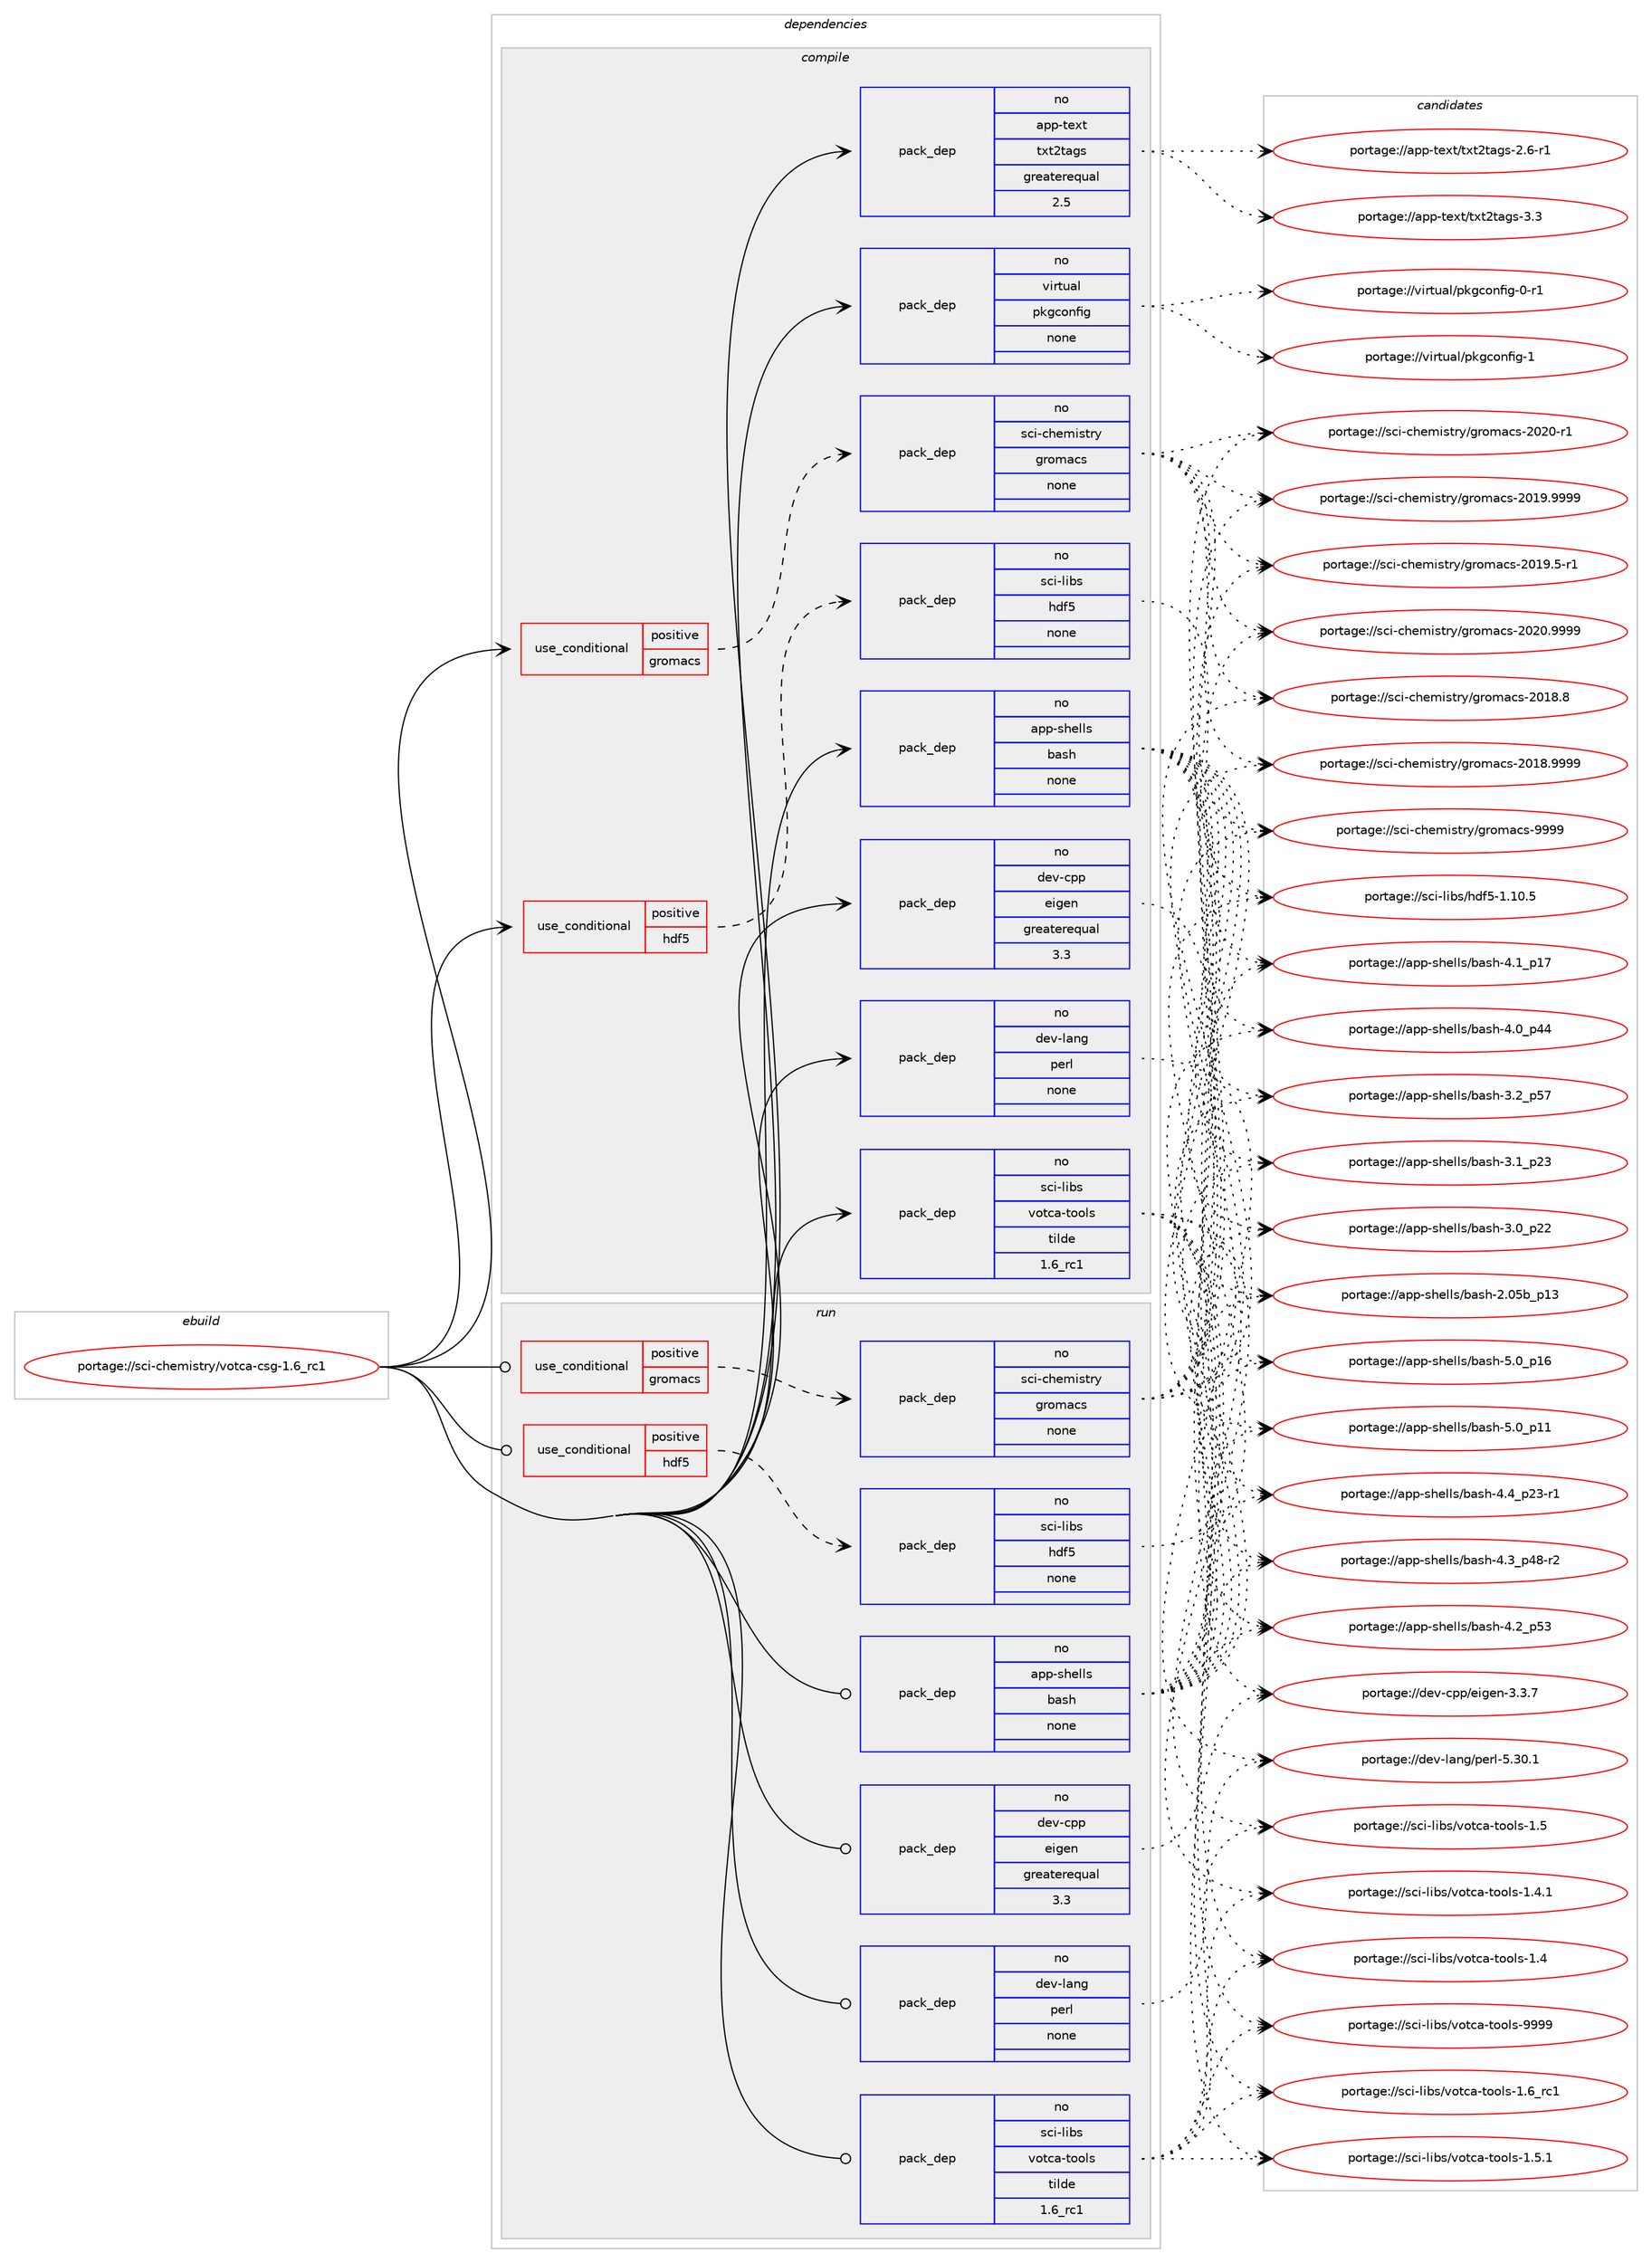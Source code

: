 digraph prolog {

# *************
# Graph options
# *************

newrank=true;
concentrate=true;
compound=true;
graph [rankdir=LR,fontname=Helvetica,fontsize=10,ranksep=1.5];#, ranksep=2.5, nodesep=0.2];
edge  [arrowhead=vee];
node  [fontname=Helvetica,fontsize=10];

# **********
# The ebuild
# **********

subgraph cluster_leftcol {
color=gray;
rank=same;
label=<<i>ebuild</i>>;
id [label="portage://sci-chemistry/votca-csg-1.6_rc1", color=red, width=4, href="../sci-chemistry/votca-csg-1.6_rc1.svg"];
}

# ****************
# The dependencies
# ****************

subgraph cluster_midcol {
color=gray;
label=<<i>dependencies</i>>;
subgraph cluster_compile {
fillcolor="#eeeeee";
style=filled;
label=<<i>compile</i>>;
subgraph cond19309 {
dependency95407 [label=<<TABLE BORDER="0" CELLBORDER="1" CELLSPACING="0" CELLPADDING="4"><TR><TD ROWSPAN="3" CELLPADDING="10">use_conditional</TD></TR><TR><TD>positive</TD></TR><TR><TD>gromacs</TD></TR></TABLE>>, shape=none, color=red];
subgraph pack74478 {
dependency95408 [label=<<TABLE BORDER="0" CELLBORDER="1" CELLSPACING="0" CELLPADDING="4" WIDTH="220"><TR><TD ROWSPAN="6" CELLPADDING="30">pack_dep</TD></TR><TR><TD WIDTH="110">no</TD></TR><TR><TD>sci-chemistry</TD></TR><TR><TD>gromacs</TD></TR><TR><TD>none</TD></TR><TR><TD></TD></TR></TABLE>>, shape=none, color=blue];
}
dependency95407:e -> dependency95408:w [weight=20,style="dashed",arrowhead="vee"];
}
id:e -> dependency95407:w [weight=20,style="solid",arrowhead="vee"];
subgraph cond19310 {
dependency95409 [label=<<TABLE BORDER="0" CELLBORDER="1" CELLSPACING="0" CELLPADDING="4"><TR><TD ROWSPAN="3" CELLPADDING="10">use_conditional</TD></TR><TR><TD>positive</TD></TR><TR><TD>hdf5</TD></TR></TABLE>>, shape=none, color=red];
subgraph pack74479 {
dependency95410 [label=<<TABLE BORDER="0" CELLBORDER="1" CELLSPACING="0" CELLPADDING="4" WIDTH="220"><TR><TD ROWSPAN="6" CELLPADDING="30">pack_dep</TD></TR><TR><TD WIDTH="110">no</TD></TR><TR><TD>sci-libs</TD></TR><TR><TD>hdf5</TD></TR><TR><TD>none</TD></TR><TR><TD></TD></TR></TABLE>>, shape=none, color=blue];
}
dependency95409:e -> dependency95410:w [weight=20,style="dashed",arrowhead="vee"];
}
id:e -> dependency95409:w [weight=20,style="solid",arrowhead="vee"];
subgraph pack74480 {
dependency95411 [label=<<TABLE BORDER="0" CELLBORDER="1" CELLSPACING="0" CELLPADDING="4" WIDTH="220"><TR><TD ROWSPAN="6" CELLPADDING="30">pack_dep</TD></TR><TR><TD WIDTH="110">no</TD></TR><TR><TD>app-shells</TD></TR><TR><TD>bash</TD></TR><TR><TD>none</TD></TR><TR><TD></TD></TR></TABLE>>, shape=none, color=blue];
}
id:e -> dependency95411:w [weight=20,style="solid",arrowhead="vee"];
subgraph pack74481 {
dependency95412 [label=<<TABLE BORDER="0" CELLBORDER="1" CELLSPACING="0" CELLPADDING="4" WIDTH="220"><TR><TD ROWSPAN="6" CELLPADDING="30">pack_dep</TD></TR><TR><TD WIDTH="110">no</TD></TR><TR><TD>app-text</TD></TR><TR><TD>txt2tags</TD></TR><TR><TD>greaterequal</TD></TR><TR><TD>2.5</TD></TR></TABLE>>, shape=none, color=blue];
}
id:e -> dependency95412:w [weight=20,style="solid",arrowhead="vee"];
subgraph pack74482 {
dependency95413 [label=<<TABLE BORDER="0" CELLBORDER="1" CELLSPACING="0" CELLPADDING="4" WIDTH="220"><TR><TD ROWSPAN="6" CELLPADDING="30">pack_dep</TD></TR><TR><TD WIDTH="110">no</TD></TR><TR><TD>dev-cpp</TD></TR><TR><TD>eigen</TD></TR><TR><TD>greaterequal</TD></TR><TR><TD>3.3</TD></TR></TABLE>>, shape=none, color=blue];
}
id:e -> dependency95413:w [weight=20,style="solid",arrowhead="vee"];
subgraph pack74483 {
dependency95414 [label=<<TABLE BORDER="0" CELLBORDER="1" CELLSPACING="0" CELLPADDING="4" WIDTH="220"><TR><TD ROWSPAN="6" CELLPADDING="30">pack_dep</TD></TR><TR><TD WIDTH="110">no</TD></TR><TR><TD>dev-lang</TD></TR><TR><TD>perl</TD></TR><TR><TD>none</TD></TR><TR><TD></TD></TR></TABLE>>, shape=none, color=blue];
}
id:e -> dependency95414:w [weight=20,style="solid",arrowhead="vee"];
subgraph pack74484 {
dependency95415 [label=<<TABLE BORDER="0" CELLBORDER="1" CELLSPACING="0" CELLPADDING="4" WIDTH="220"><TR><TD ROWSPAN="6" CELLPADDING="30">pack_dep</TD></TR><TR><TD WIDTH="110">no</TD></TR><TR><TD>sci-libs</TD></TR><TR><TD>votca-tools</TD></TR><TR><TD>tilde</TD></TR><TR><TD>1.6_rc1</TD></TR></TABLE>>, shape=none, color=blue];
}
id:e -> dependency95415:w [weight=20,style="solid",arrowhead="vee"];
subgraph pack74485 {
dependency95416 [label=<<TABLE BORDER="0" CELLBORDER="1" CELLSPACING="0" CELLPADDING="4" WIDTH="220"><TR><TD ROWSPAN="6" CELLPADDING="30">pack_dep</TD></TR><TR><TD WIDTH="110">no</TD></TR><TR><TD>virtual</TD></TR><TR><TD>pkgconfig</TD></TR><TR><TD>none</TD></TR><TR><TD></TD></TR></TABLE>>, shape=none, color=blue];
}
id:e -> dependency95416:w [weight=20,style="solid",arrowhead="vee"];
}
subgraph cluster_compileandrun {
fillcolor="#eeeeee";
style=filled;
label=<<i>compile and run</i>>;
}
subgraph cluster_run {
fillcolor="#eeeeee";
style=filled;
label=<<i>run</i>>;
subgraph cond19311 {
dependency95417 [label=<<TABLE BORDER="0" CELLBORDER="1" CELLSPACING="0" CELLPADDING="4"><TR><TD ROWSPAN="3" CELLPADDING="10">use_conditional</TD></TR><TR><TD>positive</TD></TR><TR><TD>gromacs</TD></TR></TABLE>>, shape=none, color=red];
subgraph pack74486 {
dependency95418 [label=<<TABLE BORDER="0" CELLBORDER="1" CELLSPACING="0" CELLPADDING="4" WIDTH="220"><TR><TD ROWSPAN="6" CELLPADDING="30">pack_dep</TD></TR><TR><TD WIDTH="110">no</TD></TR><TR><TD>sci-chemistry</TD></TR><TR><TD>gromacs</TD></TR><TR><TD>none</TD></TR><TR><TD></TD></TR></TABLE>>, shape=none, color=blue];
}
dependency95417:e -> dependency95418:w [weight=20,style="dashed",arrowhead="vee"];
}
id:e -> dependency95417:w [weight=20,style="solid",arrowhead="odot"];
subgraph cond19312 {
dependency95419 [label=<<TABLE BORDER="0" CELLBORDER="1" CELLSPACING="0" CELLPADDING="4"><TR><TD ROWSPAN="3" CELLPADDING="10">use_conditional</TD></TR><TR><TD>positive</TD></TR><TR><TD>hdf5</TD></TR></TABLE>>, shape=none, color=red];
subgraph pack74487 {
dependency95420 [label=<<TABLE BORDER="0" CELLBORDER="1" CELLSPACING="0" CELLPADDING="4" WIDTH="220"><TR><TD ROWSPAN="6" CELLPADDING="30">pack_dep</TD></TR><TR><TD WIDTH="110">no</TD></TR><TR><TD>sci-libs</TD></TR><TR><TD>hdf5</TD></TR><TR><TD>none</TD></TR><TR><TD></TD></TR></TABLE>>, shape=none, color=blue];
}
dependency95419:e -> dependency95420:w [weight=20,style="dashed",arrowhead="vee"];
}
id:e -> dependency95419:w [weight=20,style="solid",arrowhead="odot"];
subgraph pack74488 {
dependency95421 [label=<<TABLE BORDER="0" CELLBORDER="1" CELLSPACING="0" CELLPADDING="4" WIDTH="220"><TR><TD ROWSPAN="6" CELLPADDING="30">pack_dep</TD></TR><TR><TD WIDTH="110">no</TD></TR><TR><TD>app-shells</TD></TR><TR><TD>bash</TD></TR><TR><TD>none</TD></TR><TR><TD></TD></TR></TABLE>>, shape=none, color=blue];
}
id:e -> dependency95421:w [weight=20,style="solid",arrowhead="odot"];
subgraph pack74489 {
dependency95422 [label=<<TABLE BORDER="0" CELLBORDER="1" CELLSPACING="0" CELLPADDING="4" WIDTH="220"><TR><TD ROWSPAN="6" CELLPADDING="30">pack_dep</TD></TR><TR><TD WIDTH="110">no</TD></TR><TR><TD>dev-cpp</TD></TR><TR><TD>eigen</TD></TR><TR><TD>greaterequal</TD></TR><TR><TD>3.3</TD></TR></TABLE>>, shape=none, color=blue];
}
id:e -> dependency95422:w [weight=20,style="solid",arrowhead="odot"];
subgraph pack74490 {
dependency95423 [label=<<TABLE BORDER="0" CELLBORDER="1" CELLSPACING="0" CELLPADDING="4" WIDTH="220"><TR><TD ROWSPAN="6" CELLPADDING="30">pack_dep</TD></TR><TR><TD WIDTH="110">no</TD></TR><TR><TD>dev-lang</TD></TR><TR><TD>perl</TD></TR><TR><TD>none</TD></TR><TR><TD></TD></TR></TABLE>>, shape=none, color=blue];
}
id:e -> dependency95423:w [weight=20,style="solid",arrowhead="odot"];
subgraph pack74491 {
dependency95424 [label=<<TABLE BORDER="0" CELLBORDER="1" CELLSPACING="0" CELLPADDING="4" WIDTH="220"><TR><TD ROWSPAN="6" CELLPADDING="30">pack_dep</TD></TR><TR><TD WIDTH="110">no</TD></TR><TR><TD>sci-libs</TD></TR><TR><TD>votca-tools</TD></TR><TR><TD>tilde</TD></TR><TR><TD>1.6_rc1</TD></TR></TABLE>>, shape=none, color=blue];
}
id:e -> dependency95424:w [weight=20,style="solid",arrowhead="odot"];
}
}

# **************
# The candidates
# **************

subgraph cluster_choices {
rank=same;
color=gray;
label=<<i>candidates</i>>;

subgraph choice74478 {
color=black;
nodesep=1;
choice1159910545991041011091051151161141214710311411110997991154557575757 [label="portage://sci-chemistry/gromacs-9999", color=red, width=4,href="../sci-chemistry/gromacs-9999.svg"];
choice11599105459910410110910511511611412147103114111109979911545504850484657575757 [label="portage://sci-chemistry/gromacs-2020.9999", color=red, width=4,href="../sci-chemistry/gromacs-2020.9999.svg"];
choice11599105459910410110910511511611412147103114111109979911545504850484511449 [label="portage://sci-chemistry/gromacs-2020-r1", color=red, width=4,href="../sci-chemistry/gromacs-2020-r1.svg"];
choice11599105459910410110910511511611412147103114111109979911545504849574657575757 [label="portage://sci-chemistry/gromacs-2019.9999", color=red, width=4,href="../sci-chemistry/gromacs-2019.9999.svg"];
choice115991054599104101109105115116114121471031141111099799115455048495746534511449 [label="portage://sci-chemistry/gromacs-2019.5-r1", color=red, width=4,href="../sci-chemistry/gromacs-2019.5-r1.svg"];
choice11599105459910410110910511511611412147103114111109979911545504849564657575757 [label="portage://sci-chemistry/gromacs-2018.9999", color=red, width=4,href="../sci-chemistry/gromacs-2018.9999.svg"];
choice11599105459910410110910511511611412147103114111109979911545504849564656 [label="portage://sci-chemistry/gromacs-2018.8", color=red, width=4,href="../sci-chemistry/gromacs-2018.8.svg"];
dependency95408:e -> choice1159910545991041011091051151161141214710311411110997991154557575757:w [style=dotted,weight="100"];
dependency95408:e -> choice11599105459910410110910511511611412147103114111109979911545504850484657575757:w [style=dotted,weight="100"];
dependency95408:e -> choice11599105459910410110910511511611412147103114111109979911545504850484511449:w [style=dotted,weight="100"];
dependency95408:e -> choice11599105459910410110910511511611412147103114111109979911545504849574657575757:w [style=dotted,weight="100"];
dependency95408:e -> choice115991054599104101109105115116114121471031141111099799115455048495746534511449:w [style=dotted,weight="100"];
dependency95408:e -> choice11599105459910410110910511511611412147103114111109979911545504849564657575757:w [style=dotted,weight="100"];
dependency95408:e -> choice11599105459910410110910511511611412147103114111109979911545504849564656:w [style=dotted,weight="100"];
}
subgraph choice74479 {
color=black;
nodesep=1;
choice115991054510810598115471041001025345494649484653 [label="portage://sci-libs/hdf5-1.10.5", color=red, width=4,href="../sci-libs/hdf5-1.10.5.svg"];
dependency95410:e -> choice115991054510810598115471041001025345494649484653:w [style=dotted,weight="100"];
}
subgraph choice74480 {
color=black;
nodesep=1;
choice971121124511510410110810811547989711510445534648951124954 [label="portage://app-shells/bash-5.0_p16", color=red, width=4,href="../app-shells/bash-5.0_p16.svg"];
choice971121124511510410110810811547989711510445534648951124949 [label="portage://app-shells/bash-5.0_p11", color=red, width=4,href="../app-shells/bash-5.0_p11.svg"];
choice9711211245115104101108108115479897115104455246529511250514511449 [label="portage://app-shells/bash-4.4_p23-r1", color=red, width=4,href="../app-shells/bash-4.4_p23-r1.svg"];
choice9711211245115104101108108115479897115104455246519511252564511450 [label="portage://app-shells/bash-4.3_p48-r2", color=red, width=4,href="../app-shells/bash-4.3_p48-r2.svg"];
choice971121124511510410110810811547989711510445524650951125351 [label="portage://app-shells/bash-4.2_p53", color=red, width=4,href="../app-shells/bash-4.2_p53.svg"];
choice971121124511510410110810811547989711510445524649951124955 [label="portage://app-shells/bash-4.1_p17", color=red, width=4,href="../app-shells/bash-4.1_p17.svg"];
choice971121124511510410110810811547989711510445524648951125252 [label="portage://app-shells/bash-4.0_p44", color=red, width=4,href="../app-shells/bash-4.0_p44.svg"];
choice971121124511510410110810811547989711510445514650951125355 [label="portage://app-shells/bash-3.2_p57", color=red, width=4,href="../app-shells/bash-3.2_p57.svg"];
choice971121124511510410110810811547989711510445514649951125051 [label="portage://app-shells/bash-3.1_p23", color=red, width=4,href="../app-shells/bash-3.1_p23.svg"];
choice971121124511510410110810811547989711510445514648951125050 [label="portage://app-shells/bash-3.0_p22", color=red, width=4,href="../app-shells/bash-3.0_p22.svg"];
choice9711211245115104101108108115479897115104455046485398951124951 [label="portage://app-shells/bash-2.05b_p13", color=red, width=4,href="../app-shells/bash-2.05b_p13.svg"];
dependency95411:e -> choice971121124511510410110810811547989711510445534648951124954:w [style=dotted,weight="100"];
dependency95411:e -> choice971121124511510410110810811547989711510445534648951124949:w [style=dotted,weight="100"];
dependency95411:e -> choice9711211245115104101108108115479897115104455246529511250514511449:w [style=dotted,weight="100"];
dependency95411:e -> choice9711211245115104101108108115479897115104455246519511252564511450:w [style=dotted,weight="100"];
dependency95411:e -> choice971121124511510410110810811547989711510445524650951125351:w [style=dotted,weight="100"];
dependency95411:e -> choice971121124511510410110810811547989711510445524649951124955:w [style=dotted,weight="100"];
dependency95411:e -> choice971121124511510410110810811547989711510445524648951125252:w [style=dotted,weight="100"];
dependency95411:e -> choice971121124511510410110810811547989711510445514650951125355:w [style=dotted,weight="100"];
dependency95411:e -> choice971121124511510410110810811547989711510445514649951125051:w [style=dotted,weight="100"];
dependency95411:e -> choice971121124511510410110810811547989711510445514648951125050:w [style=dotted,weight="100"];
dependency95411:e -> choice9711211245115104101108108115479897115104455046485398951124951:w [style=dotted,weight="100"];
}
subgraph choice74481 {
color=black;
nodesep=1;
choice971121124511610112011647116120116501169710311545514651 [label="portage://app-text/txt2tags-3.3", color=red, width=4,href="../app-text/txt2tags-3.3.svg"];
choice9711211245116101120116471161201165011697103115455046544511449 [label="portage://app-text/txt2tags-2.6-r1", color=red, width=4,href="../app-text/txt2tags-2.6-r1.svg"];
dependency95412:e -> choice971121124511610112011647116120116501169710311545514651:w [style=dotted,weight="100"];
dependency95412:e -> choice9711211245116101120116471161201165011697103115455046544511449:w [style=dotted,weight="100"];
}
subgraph choice74482 {
color=black;
nodesep=1;
choice100101118459911211247101105103101110455146514655 [label="portage://dev-cpp/eigen-3.3.7", color=red, width=4,href="../dev-cpp/eigen-3.3.7.svg"];
dependency95413:e -> choice100101118459911211247101105103101110455146514655:w [style=dotted,weight="100"];
}
subgraph choice74483 {
color=black;
nodesep=1;
choice10010111845108971101034711210111410845534651484649 [label="portage://dev-lang/perl-5.30.1", color=red, width=4,href="../dev-lang/perl-5.30.1.svg"];
dependency95414:e -> choice10010111845108971101034711210111410845534651484649:w [style=dotted,weight="100"];
}
subgraph choice74484 {
color=black;
nodesep=1;
choice115991054510810598115471181111169997451161111111081154557575757 [label="portage://sci-libs/votca-tools-9999", color=red, width=4,href="../sci-libs/votca-tools-9999.svg"];
choice1159910545108105981154711811111699974511611111110811545494654951149949 [label="portage://sci-libs/votca-tools-1.6_rc1", color=red, width=4,href="../sci-libs/votca-tools-1.6_rc1.svg"];
choice11599105451081059811547118111116999745116111111108115454946534649 [label="portage://sci-libs/votca-tools-1.5.1", color=red, width=4,href="../sci-libs/votca-tools-1.5.1.svg"];
choice1159910545108105981154711811111699974511611111110811545494653 [label="portage://sci-libs/votca-tools-1.5", color=red, width=4,href="../sci-libs/votca-tools-1.5.svg"];
choice11599105451081059811547118111116999745116111111108115454946524649 [label="portage://sci-libs/votca-tools-1.4.1", color=red, width=4,href="../sci-libs/votca-tools-1.4.1.svg"];
choice1159910545108105981154711811111699974511611111110811545494652 [label="portage://sci-libs/votca-tools-1.4", color=red, width=4,href="../sci-libs/votca-tools-1.4.svg"];
dependency95415:e -> choice115991054510810598115471181111169997451161111111081154557575757:w [style=dotted,weight="100"];
dependency95415:e -> choice1159910545108105981154711811111699974511611111110811545494654951149949:w [style=dotted,weight="100"];
dependency95415:e -> choice11599105451081059811547118111116999745116111111108115454946534649:w [style=dotted,weight="100"];
dependency95415:e -> choice1159910545108105981154711811111699974511611111110811545494653:w [style=dotted,weight="100"];
dependency95415:e -> choice11599105451081059811547118111116999745116111111108115454946524649:w [style=dotted,weight="100"];
dependency95415:e -> choice1159910545108105981154711811111699974511611111110811545494652:w [style=dotted,weight="100"];
}
subgraph choice74485 {
color=black;
nodesep=1;
choice1181051141161179710847112107103991111101021051034549 [label="portage://virtual/pkgconfig-1", color=red, width=4,href="../virtual/pkgconfig-1.svg"];
choice11810511411611797108471121071039911111010210510345484511449 [label="portage://virtual/pkgconfig-0-r1", color=red, width=4,href="../virtual/pkgconfig-0-r1.svg"];
dependency95416:e -> choice1181051141161179710847112107103991111101021051034549:w [style=dotted,weight="100"];
dependency95416:e -> choice11810511411611797108471121071039911111010210510345484511449:w [style=dotted,weight="100"];
}
subgraph choice74486 {
color=black;
nodesep=1;
choice1159910545991041011091051151161141214710311411110997991154557575757 [label="portage://sci-chemistry/gromacs-9999", color=red, width=4,href="../sci-chemistry/gromacs-9999.svg"];
choice11599105459910410110910511511611412147103114111109979911545504850484657575757 [label="portage://sci-chemistry/gromacs-2020.9999", color=red, width=4,href="../sci-chemistry/gromacs-2020.9999.svg"];
choice11599105459910410110910511511611412147103114111109979911545504850484511449 [label="portage://sci-chemistry/gromacs-2020-r1", color=red, width=4,href="../sci-chemistry/gromacs-2020-r1.svg"];
choice11599105459910410110910511511611412147103114111109979911545504849574657575757 [label="portage://sci-chemistry/gromacs-2019.9999", color=red, width=4,href="../sci-chemistry/gromacs-2019.9999.svg"];
choice115991054599104101109105115116114121471031141111099799115455048495746534511449 [label="portage://sci-chemistry/gromacs-2019.5-r1", color=red, width=4,href="../sci-chemistry/gromacs-2019.5-r1.svg"];
choice11599105459910410110910511511611412147103114111109979911545504849564657575757 [label="portage://sci-chemistry/gromacs-2018.9999", color=red, width=4,href="../sci-chemistry/gromacs-2018.9999.svg"];
choice11599105459910410110910511511611412147103114111109979911545504849564656 [label="portage://sci-chemistry/gromacs-2018.8", color=red, width=4,href="../sci-chemistry/gromacs-2018.8.svg"];
dependency95418:e -> choice1159910545991041011091051151161141214710311411110997991154557575757:w [style=dotted,weight="100"];
dependency95418:e -> choice11599105459910410110910511511611412147103114111109979911545504850484657575757:w [style=dotted,weight="100"];
dependency95418:e -> choice11599105459910410110910511511611412147103114111109979911545504850484511449:w [style=dotted,weight="100"];
dependency95418:e -> choice11599105459910410110910511511611412147103114111109979911545504849574657575757:w [style=dotted,weight="100"];
dependency95418:e -> choice115991054599104101109105115116114121471031141111099799115455048495746534511449:w [style=dotted,weight="100"];
dependency95418:e -> choice11599105459910410110910511511611412147103114111109979911545504849564657575757:w [style=dotted,weight="100"];
dependency95418:e -> choice11599105459910410110910511511611412147103114111109979911545504849564656:w [style=dotted,weight="100"];
}
subgraph choice74487 {
color=black;
nodesep=1;
choice115991054510810598115471041001025345494649484653 [label="portage://sci-libs/hdf5-1.10.5", color=red, width=4,href="../sci-libs/hdf5-1.10.5.svg"];
dependency95420:e -> choice115991054510810598115471041001025345494649484653:w [style=dotted,weight="100"];
}
subgraph choice74488 {
color=black;
nodesep=1;
choice971121124511510410110810811547989711510445534648951124954 [label="portage://app-shells/bash-5.0_p16", color=red, width=4,href="../app-shells/bash-5.0_p16.svg"];
choice971121124511510410110810811547989711510445534648951124949 [label="portage://app-shells/bash-5.0_p11", color=red, width=4,href="../app-shells/bash-5.0_p11.svg"];
choice9711211245115104101108108115479897115104455246529511250514511449 [label="portage://app-shells/bash-4.4_p23-r1", color=red, width=4,href="../app-shells/bash-4.4_p23-r1.svg"];
choice9711211245115104101108108115479897115104455246519511252564511450 [label="portage://app-shells/bash-4.3_p48-r2", color=red, width=4,href="../app-shells/bash-4.3_p48-r2.svg"];
choice971121124511510410110810811547989711510445524650951125351 [label="portage://app-shells/bash-4.2_p53", color=red, width=4,href="../app-shells/bash-4.2_p53.svg"];
choice971121124511510410110810811547989711510445524649951124955 [label="portage://app-shells/bash-4.1_p17", color=red, width=4,href="../app-shells/bash-4.1_p17.svg"];
choice971121124511510410110810811547989711510445524648951125252 [label="portage://app-shells/bash-4.0_p44", color=red, width=4,href="../app-shells/bash-4.0_p44.svg"];
choice971121124511510410110810811547989711510445514650951125355 [label="portage://app-shells/bash-3.2_p57", color=red, width=4,href="../app-shells/bash-3.2_p57.svg"];
choice971121124511510410110810811547989711510445514649951125051 [label="portage://app-shells/bash-3.1_p23", color=red, width=4,href="../app-shells/bash-3.1_p23.svg"];
choice971121124511510410110810811547989711510445514648951125050 [label="portage://app-shells/bash-3.0_p22", color=red, width=4,href="../app-shells/bash-3.0_p22.svg"];
choice9711211245115104101108108115479897115104455046485398951124951 [label="portage://app-shells/bash-2.05b_p13", color=red, width=4,href="../app-shells/bash-2.05b_p13.svg"];
dependency95421:e -> choice971121124511510410110810811547989711510445534648951124954:w [style=dotted,weight="100"];
dependency95421:e -> choice971121124511510410110810811547989711510445534648951124949:w [style=dotted,weight="100"];
dependency95421:e -> choice9711211245115104101108108115479897115104455246529511250514511449:w [style=dotted,weight="100"];
dependency95421:e -> choice9711211245115104101108108115479897115104455246519511252564511450:w [style=dotted,weight="100"];
dependency95421:e -> choice971121124511510410110810811547989711510445524650951125351:w [style=dotted,weight="100"];
dependency95421:e -> choice971121124511510410110810811547989711510445524649951124955:w [style=dotted,weight="100"];
dependency95421:e -> choice971121124511510410110810811547989711510445524648951125252:w [style=dotted,weight="100"];
dependency95421:e -> choice971121124511510410110810811547989711510445514650951125355:w [style=dotted,weight="100"];
dependency95421:e -> choice971121124511510410110810811547989711510445514649951125051:w [style=dotted,weight="100"];
dependency95421:e -> choice971121124511510410110810811547989711510445514648951125050:w [style=dotted,weight="100"];
dependency95421:e -> choice9711211245115104101108108115479897115104455046485398951124951:w [style=dotted,weight="100"];
}
subgraph choice74489 {
color=black;
nodesep=1;
choice100101118459911211247101105103101110455146514655 [label="portage://dev-cpp/eigen-3.3.7", color=red, width=4,href="../dev-cpp/eigen-3.3.7.svg"];
dependency95422:e -> choice100101118459911211247101105103101110455146514655:w [style=dotted,weight="100"];
}
subgraph choice74490 {
color=black;
nodesep=1;
choice10010111845108971101034711210111410845534651484649 [label="portage://dev-lang/perl-5.30.1", color=red, width=4,href="../dev-lang/perl-5.30.1.svg"];
dependency95423:e -> choice10010111845108971101034711210111410845534651484649:w [style=dotted,weight="100"];
}
subgraph choice74491 {
color=black;
nodesep=1;
choice115991054510810598115471181111169997451161111111081154557575757 [label="portage://sci-libs/votca-tools-9999", color=red, width=4,href="../sci-libs/votca-tools-9999.svg"];
choice1159910545108105981154711811111699974511611111110811545494654951149949 [label="portage://sci-libs/votca-tools-1.6_rc1", color=red, width=4,href="../sci-libs/votca-tools-1.6_rc1.svg"];
choice11599105451081059811547118111116999745116111111108115454946534649 [label="portage://sci-libs/votca-tools-1.5.1", color=red, width=4,href="../sci-libs/votca-tools-1.5.1.svg"];
choice1159910545108105981154711811111699974511611111110811545494653 [label="portage://sci-libs/votca-tools-1.5", color=red, width=4,href="../sci-libs/votca-tools-1.5.svg"];
choice11599105451081059811547118111116999745116111111108115454946524649 [label="portage://sci-libs/votca-tools-1.4.1", color=red, width=4,href="../sci-libs/votca-tools-1.4.1.svg"];
choice1159910545108105981154711811111699974511611111110811545494652 [label="portage://sci-libs/votca-tools-1.4", color=red, width=4,href="../sci-libs/votca-tools-1.4.svg"];
dependency95424:e -> choice115991054510810598115471181111169997451161111111081154557575757:w [style=dotted,weight="100"];
dependency95424:e -> choice1159910545108105981154711811111699974511611111110811545494654951149949:w [style=dotted,weight="100"];
dependency95424:e -> choice11599105451081059811547118111116999745116111111108115454946534649:w [style=dotted,weight="100"];
dependency95424:e -> choice1159910545108105981154711811111699974511611111110811545494653:w [style=dotted,weight="100"];
dependency95424:e -> choice11599105451081059811547118111116999745116111111108115454946524649:w [style=dotted,weight="100"];
dependency95424:e -> choice1159910545108105981154711811111699974511611111110811545494652:w [style=dotted,weight="100"];
}
}

}

